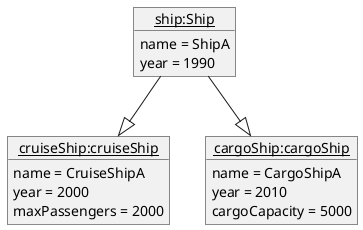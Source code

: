 @startuml

object "<u>ship:Ship" as ship {
    name = ShipA
    year = 1990
}

object "<u>cruiseShip:cruiseShip" as cruiseship {
    name = CruiseShipA
    year = 2000
    maxPassengers = 2000
}

object "<u>cargoShip:cargoShip" as cargoship  {
    name = CargoShipA
    year = 2010
    cargoCapacity = 5000
}

ship --|> cruiseship
ship --|> cargoship

@enduml